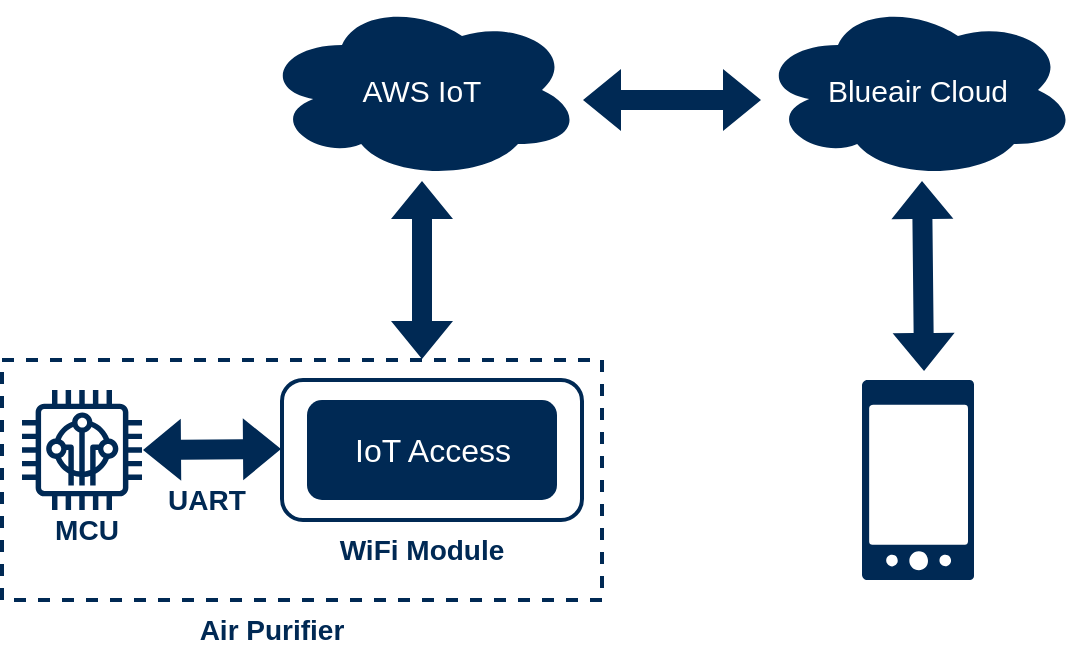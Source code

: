 <mxfile version="24.8.4">
  <diagram name="第 1 页" id="oCN8prpXSGl3xnBSiEb_">
    <mxGraphModel dx="1434" dy="746" grid="1" gridSize="10" guides="1" tooltips="1" connect="1" arrows="1" fold="1" page="1" pageScale="1" pageWidth="827" pageHeight="1169" math="0" shadow="0">
      <root>
        <mxCell id="0" />
        <mxCell id="1" parent="0" />
        <mxCell id="uu2VKMxBFLiMerYdurYF-14" value="" style="rounded=0;whiteSpace=wrap;html=1;fillColor=none;strokeColor=#002954;dashed=1;strokeWidth=2;" vertex="1" parent="1">
          <mxGeometry x="110" y="290" width="300" height="120" as="geometry" />
        </mxCell>
        <mxCell id="uu2VKMxBFLiMerYdurYF-1" value="" style="rounded=1;whiteSpace=wrap;html=1;strokeColor=#002954;strokeWidth=2;" vertex="1" parent="1">
          <mxGeometry x="250" y="300" width="150" height="70" as="geometry" />
        </mxCell>
        <mxCell id="uu2VKMxBFLiMerYdurYF-2" value="&lt;font style=&quot;font-size: 16px;&quot;&gt;IoT Access&lt;/font&gt;" style="rounded=1;whiteSpace=wrap;html=1;fillColor=#002954;strokeColor=none;fontColor=#FFFFFF;" vertex="1" parent="1">
          <mxGeometry x="262.5" y="310" width="125" height="50" as="geometry" />
        </mxCell>
        <mxCell id="uu2VKMxBFLiMerYdurYF-4" value="&lt;font style=&quot;font-size: 14px;&quot; color=&quot;#002954&quot;&gt;WiFi Module&lt;/font&gt;" style="text;html=1;align=center;verticalAlign=middle;whiteSpace=wrap;rounded=0;fontStyle=1;fontSize=14;" vertex="1" parent="1">
          <mxGeometry x="275" y="370" width="90" height="30" as="geometry" />
        </mxCell>
        <mxCell id="uu2VKMxBFLiMerYdurYF-5" value="&lt;font style=&quot;font-size: 15px;&quot; color=&quot;#ffffff&quot;&gt;AWS IoT&lt;/font&gt;" style="ellipse;shape=cloud;whiteSpace=wrap;html=1;strokeColor=none;fillColor=#002954;" vertex="1" parent="1">
          <mxGeometry x="240" y="110" width="160" height="90" as="geometry" />
        </mxCell>
        <mxCell id="uu2VKMxBFLiMerYdurYF-6" value="" style="sketch=0;html=1;aspect=fixed;strokeColor=none;shadow=0;fillColor=#002954;verticalAlign=top;labelPosition=center;verticalLabelPosition=bottom;shape=mxgraph.gcp2.phone_android" vertex="1" parent="1">
          <mxGeometry x="540" y="300" width="56" height="100" as="geometry" />
        </mxCell>
        <mxCell id="uu2VKMxBFLiMerYdurYF-7" value="" style="shape=flexArrow;endArrow=classic;startArrow=classic;html=1;rounded=0;strokeColor=none;fillColor=#002954;" edge="1" parent="1" target="uu2VKMxBFLiMerYdurYF-5">
          <mxGeometry width="100" height="100" relative="1" as="geometry">
            <mxPoint x="320" y="290" as="sourcePoint" />
            <mxPoint x="400" y="210" as="targetPoint" />
            <Array as="points">
              <mxPoint x="320" y="240" />
            </Array>
          </mxGeometry>
        </mxCell>
        <mxCell id="uu2VKMxBFLiMerYdurYF-8" value="" style="shape=flexArrow;endArrow=classic;startArrow=classic;html=1;rounded=0;strokeColor=none;fillColor=#002954;exitX=0.554;exitY=-0.04;exitDx=0;exitDy=0;exitPerimeter=0;" edge="1" parent="1" source="uu2VKMxBFLiMerYdurYF-6">
          <mxGeometry width="100" height="100" relative="1" as="geometry">
            <mxPoint x="570" y="290" as="sourcePoint" />
            <mxPoint x="570" y="200" as="targetPoint" />
          </mxGeometry>
        </mxCell>
        <mxCell id="uu2VKMxBFLiMerYdurYF-9" value="&lt;font style=&quot;font-size: 15px;&quot; color=&quot;#ffffff&quot;&gt;Blueair Cloud&lt;/font&gt;" style="ellipse;shape=cloud;whiteSpace=wrap;html=1;strokeColor=none;fillColor=#002954;" vertex="1" parent="1">
          <mxGeometry x="488" y="110" width="160" height="90" as="geometry" />
        </mxCell>
        <mxCell id="uu2VKMxBFLiMerYdurYF-10" value="" style="shape=flexArrow;endArrow=classic;startArrow=classic;html=1;rounded=0;strokeColor=none;fillColor=#002954;" edge="1" parent="1">
          <mxGeometry width="100" height="100" relative="1" as="geometry">
            <mxPoint x="490" y="160" as="sourcePoint" />
            <mxPoint x="400" y="160" as="targetPoint" />
          </mxGeometry>
        </mxCell>
        <mxCell id="uu2VKMxBFLiMerYdurYF-12" value="" style="sketch=0;outlineConnect=0;fontColor=#232F3E;gradientColor=none;fillColor=#002954;strokeColor=none;dashed=0;verticalLabelPosition=bottom;verticalAlign=top;align=center;html=1;fontSize=12;fontStyle=0;aspect=fixed;pointerEvents=1;shape=mxgraph.aws4.iot_thing_freertos_device;" vertex="1" parent="1">
          <mxGeometry x="120" y="305" width="60" height="60" as="geometry" />
        </mxCell>
        <mxCell id="uu2VKMxBFLiMerYdurYF-13" value="&lt;font style=&quot;font-size: 14px;&quot; color=&quot;#002954&quot;&gt;MCU&lt;/font&gt;" style="text;html=1;align=center;verticalAlign=middle;whiteSpace=wrap;rounded=0;fontStyle=1;fontSize=14;" vertex="1" parent="1">
          <mxGeometry x="125" y="365" width="55" height="20" as="geometry" />
        </mxCell>
        <mxCell id="uu2VKMxBFLiMerYdurYF-18" value="" style="shape=flexArrow;endArrow=classic;startArrow=classic;html=1;rounded=0;strokeColor=none;fillColor=#002954;" edge="1" parent="1">
          <mxGeometry width="100" height="100" relative="1" as="geometry">
            <mxPoint x="250" y="334.5" as="sourcePoint" />
            <mxPoint x="180" y="335" as="targetPoint" />
          </mxGeometry>
        </mxCell>
        <mxCell id="uu2VKMxBFLiMerYdurYF-19" value="&lt;font style=&quot;font-size: 14px;&quot; color=&quot;#002954&quot;&gt;UART&lt;/font&gt;" style="text;html=1;align=center;verticalAlign=middle;whiteSpace=wrap;rounded=0;fontStyle=1;fontSize=14;" vertex="1" parent="1">
          <mxGeometry x="185" y="350" width="55" height="20" as="geometry" />
        </mxCell>
        <mxCell id="uu2VKMxBFLiMerYdurYF-20" value="&lt;font style=&quot;font-size: 14px;&quot; color=&quot;#002954&quot;&gt;Air Purifier&lt;/font&gt;" style="text;html=1;align=center;verticalAlign=middle;whiteSpace=wrap;rounded=0;fontStyle=1;fontSize=14;" vertex="1" parent="1">
          <mxGeometry x="200" y="410" width="90" height="30" as="geometry" />
        </mxCell>
      </root>
    </mxGraphModel>
  </diagram>
</mxfile>

